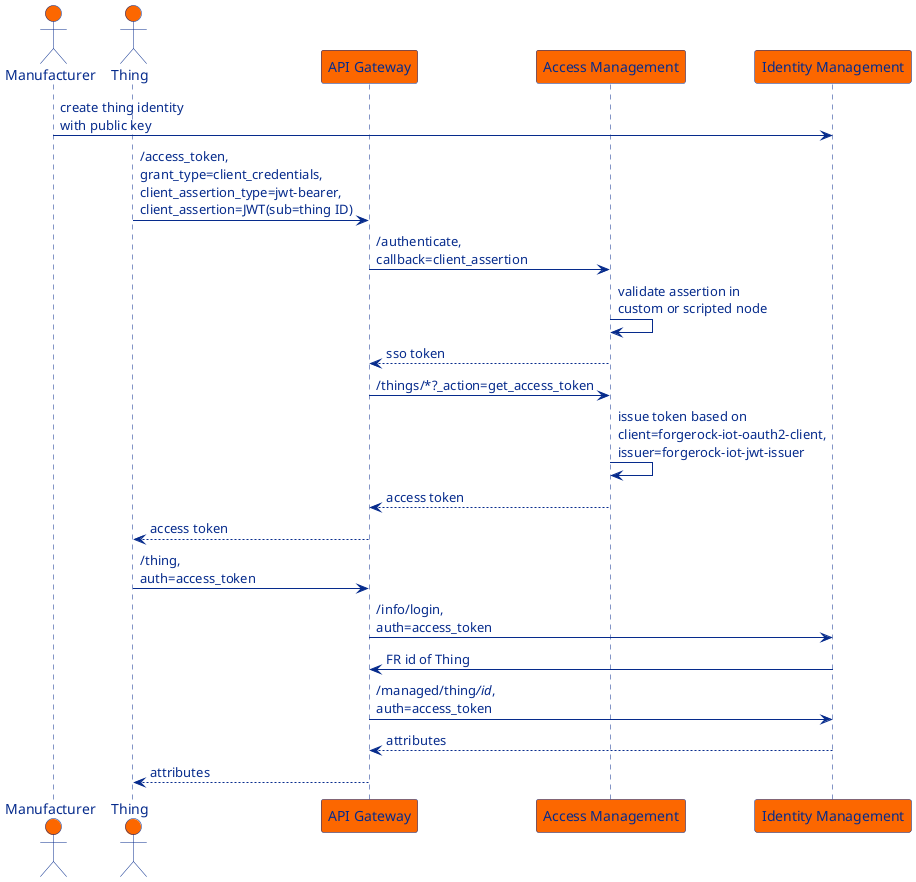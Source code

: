 @startuml

skinparam sequence {
    ArrowFontColor #062b8c
    ArrowColor #062b8c
    LifeLineBorderColor #062b8c

    ParticipantBorderColor #062b8c
    ParticipantBackgroundColor #fc6700
    ParticipantFontColor #062b8c

    ActorBorderColor #062b8c
    ActorBackgroundColor #fc6700
    ActorFontColor #062b8c
}

actor "Manufacturer" as man
actor "Thing" as thing
participant "API Gateway" as ag
participant "Access Management" as am
participant "Identity Management" as idm

man -> idm : create thing identity\nwith public key

thing -> ag : /access_token,\ngrant_type=client_credentials,\nclient_assertion_type=jwt-bearer,\nclient_assertion=JWT(sub=thing ID)
ag -> am: /authenticate,\ncallback=client_assertion
am -> am : validate assertion in\ncustom or scripted node
am --> ag : sso token
ag -> am : /things/*?_action=get_access_token
am -> am : issue token based on\nclient=forgerock-iot-oauth2-client,\nissuer=forgerock-iot-jwt-issuer
am --> ag : access token
ag --> thing : access token

thing -> ag : /thing,\nauth=access_token
ag -> idm: /info/login,\nauth=access_token
idm -> ag: FR id of Thing
ag -> idm : /managed/thing///id//,\nauth=access_token
idm --> ag : attributes
ag --> thing : attributes

@enduml